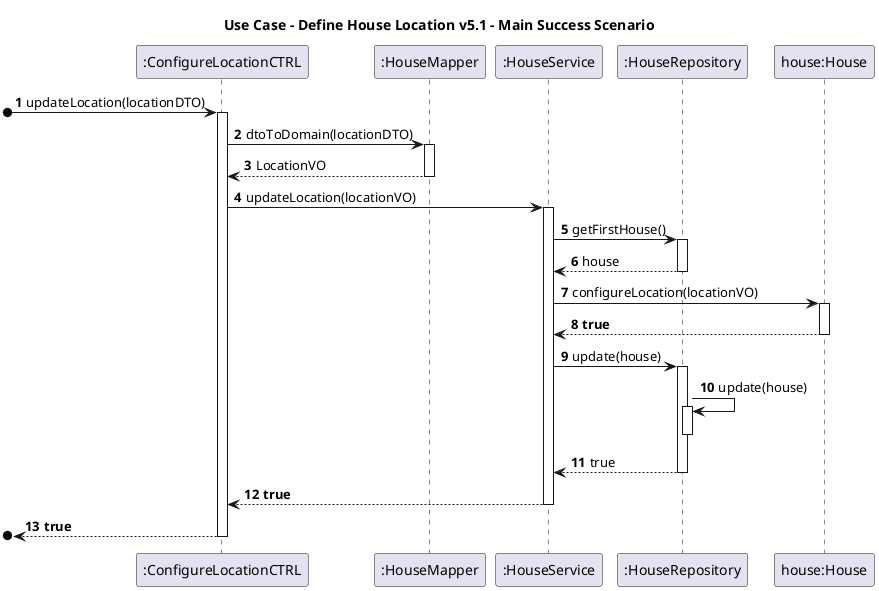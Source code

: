 @startuml

autonumber

title Use Case - Define House Location v5.1 - Main Success Scenario

participant ":ConfigureLocationCTRL" as C
participant ":HouseMapper" as HM
participant ":HouseService" as HS
participant ":HouseRepository" as HR
participant "house:House" as H

[o-> C : updateLocation(locationDTO)
activate C
C -> HM : dtoToDomain(locationDTO)
activate HM
HM --> C : LocationVO
deactivate HM
C -> HS : updateLocation(locationVO)
activate HS
HS -> HR : getFirstHouse()
activate HR
HR --> HS : house
deactivate HR
HS -> H : configureLocation(locationVO)
activate H
H --> HS : **true**
deactivate H
HS -> HR : update(house)
activate HR
HR -> HR : update(house)
activate HR
deactivate HR
HR --> HS : true
deactivate HR


HS --> C : **true**
deactivate HS

[o<-- C : **true**
deactivate C
@enduml